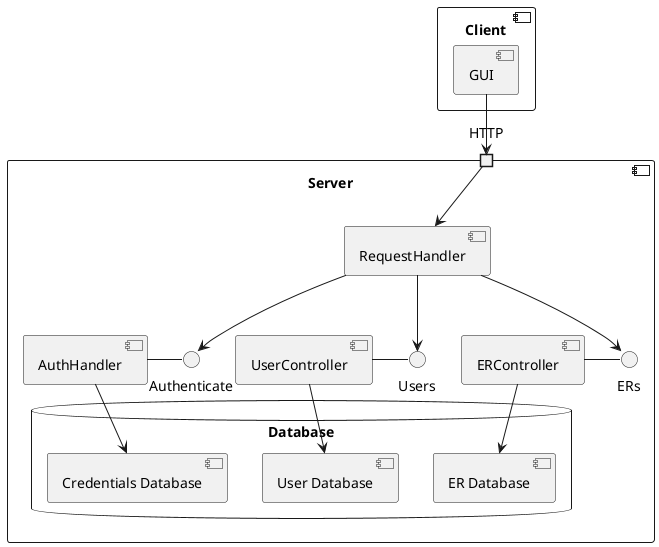 @startuml plantuml

component Client {
    [GUI] as gui
}

component Server {
    portin HTTP

    () ERs
    () Users
    () Authenticate

    [UserController] as uc
    [ERController] as ec
    [AuthHandler] as auth
    [RequestHandler] as req

    database Database {
        [ER Database] as ed
        [User Database] as ud
        [Credentials Database] as cd
    }
}

ec - ERs
uc - Users
auth - Authenticate

gui --> HTTP
HTTP --> req

req --> ERs
req --> Users
req --> Authenticate

ec --> ed
uc --> ud
auth --> cd